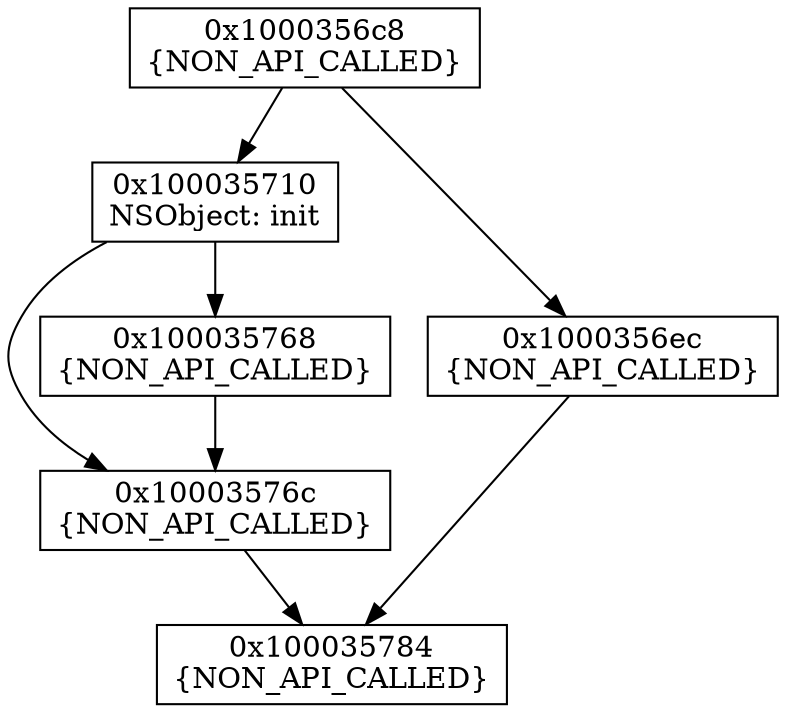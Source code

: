 digraph "ABKUserInfo: init" {
	"0x1000356c8" [label="0x1000356c8
{NON_API_CALLED}" shape=box]
	"0x100035710" [label="0x100035710
NSObject: init
" shape=box]
	"0x1000356ec" [label="0x1000356ec
{NON_API_CALLED}" shape=box]
	"0x10003576c" [label="0x10003576c
{NON_API_CALLED}" shape=box]
	"0x100035768" [label="0x100035768
{NON_API_CALLED}" shape=box]
	"0x100035784" [label="0x100035784
{NON_API_CALLED}" shape=box]
	"0x1000356c8" -> "0x100035710"
	"0x1000356c8" -> "0x1000356ec"
	"0x100035710" -> "0x10003576c"
	"0x100035710" -> "0x100035768"
	"0x1000356ec" -> "0x100035784"
	"0x10003576c" -> "0x100035784"
	"0x100035768" -> "0x10003576c"
}
